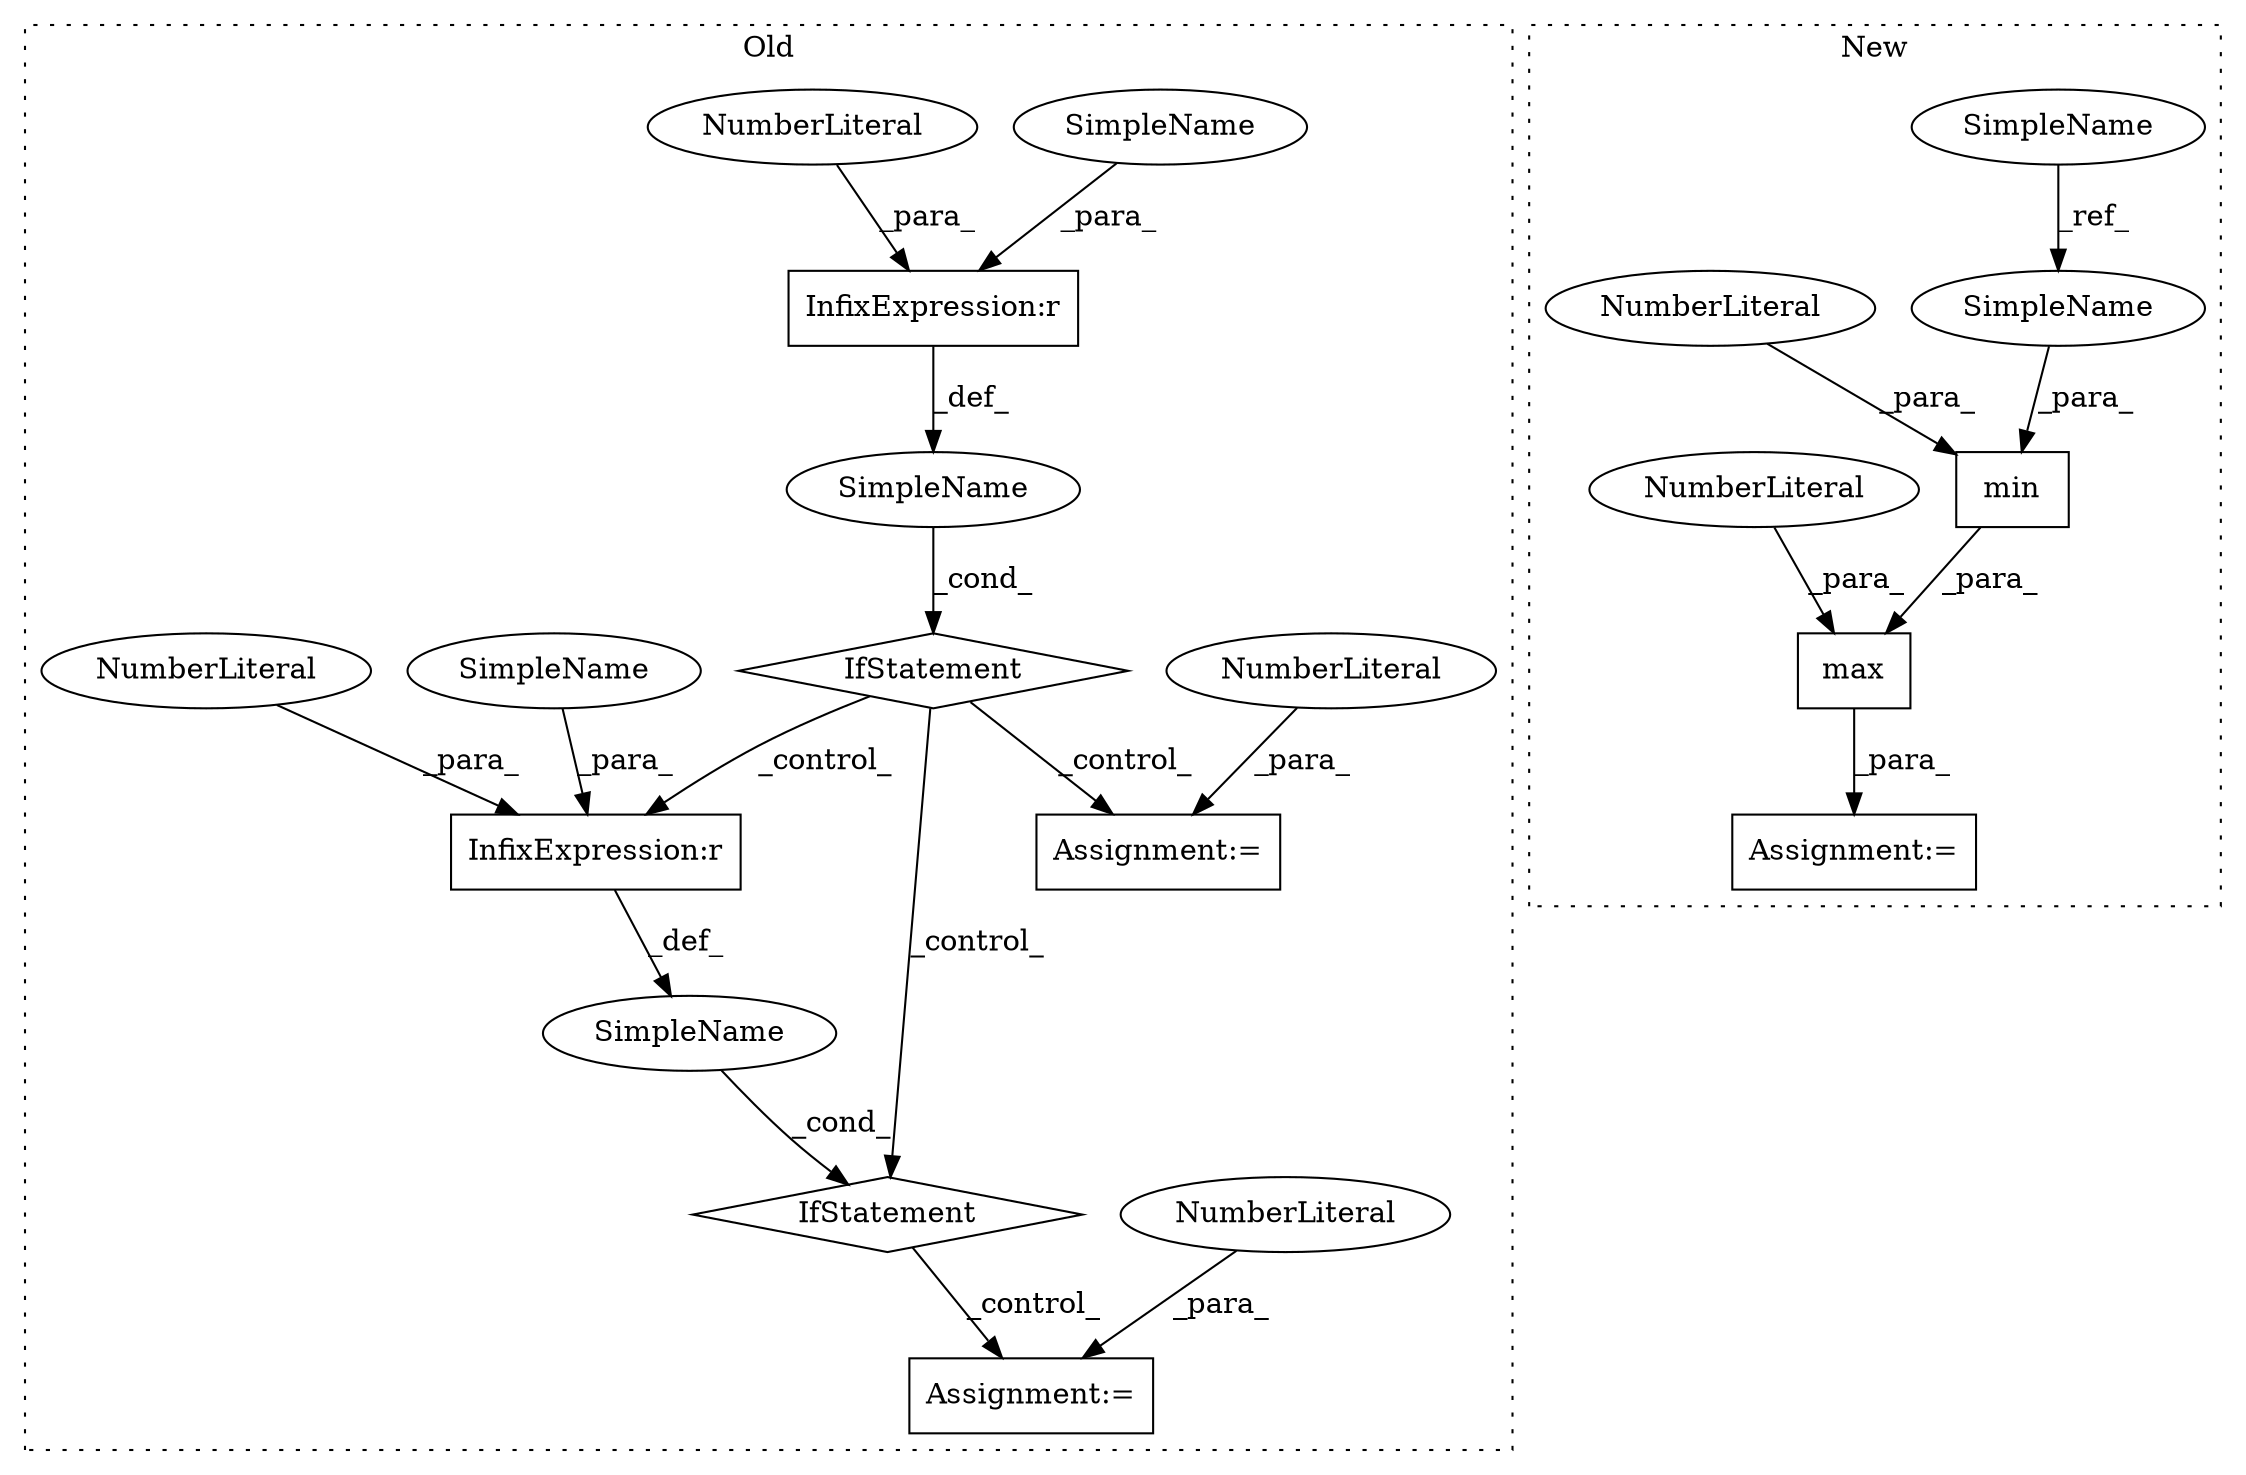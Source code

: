 digraph G {
subgraph cluster0 {
1 [label="IfStatement" a="25" s="17066,17080" l="4,2" shape="diamond"];
4 [label="Assignment:=" a="7" s="17094" l="1" shape="box"];
5 [label="SimpleName" a="42" s="" l="" shape="ellipse"];
6 [label="InfixExpression:r" a="27" s="17074" l="3" shape="box"];
7 [label="Assignment:=" a="7" s="17145" l="1" shape="box"];
8 [label="NumberLiteral" a="34" s="17077" l="3" shape="ellipse"];
10 [label="InfixExpression:r" a="27" s="17124" l="4" shape="box"];
11 [label="NumberLiteral" a="34" s="17128" l="3" shape="ellipse"];
12 [label="SimpleName" a="42" s="" l="" shape="ellipse"];
13 [label="IfStatement" a="25" s="17116,17131" l="4,2" shape="diamond"];
14 [label="NumberLiteral" a="34" s="17095" l="3" shape="ellipse"];
15 [label="NumberLiteral" a="34" s="17146" l="4" shape="ellipse"];
20 [label="SimpleName" a="42" s="17070" l="4" shape="ellipse"];
21 [label="SimpleName" a="42" s="17120" l="4" shape="ellipse"];
label = "Old";
style="dotted";
}
subgraph cluster1 {
2 [label="max" a="32" s="16927,16949" l="4,1" shape="box"];
3 [label="Assignment:=" a="7" s="16926" l="1" shape="box"];
9 [label="NumberLiteral" a="34" s="16946" l="3" shape="ellipse"];
16 [label="min" a="32" s="16931,16944" l="4,1" shape="box"];
17 [label="NumberLiteral" a="34" s="16935" l="4" shape="ellipse"];
18 [label="SimpleName" a="42" s="16628" l="4" shape="ellipse"];
19 [label="SimpleName" a="42" s="16940" l="4" shape="ellipse"];
label = "New";
style="dotted";
}
1 -> 10 [label="_control_"];
1 -> 4 [label="_control_"];
1 -> 13 [label="_control_"];
2 -> 3 [label="_para_"];
5 -> 1 [label="_cond_"];
6 -> 5 [label="_def_"];
8 -> 6 [label="_para_"];
9 -> 2 [label="_para_"];
10 -> 12 [label="_def_"];
11 -> 10 [label="_para_"];
12 -> 13 [label="_cond_"];
13 -> 7 [label="_control_"];
14 -> 4 [label="_para_"];
15 -> 7 [label="_para_"];
16 -> 2 [label="_para_"];
17 -> 16 [label="_para_"];
18 -> 19 [label="_ref_"];
19 -> 16 [label="_para_"];
20 -> 6 [label="_para_"];
21 -> 10 [label="_para_"];
}